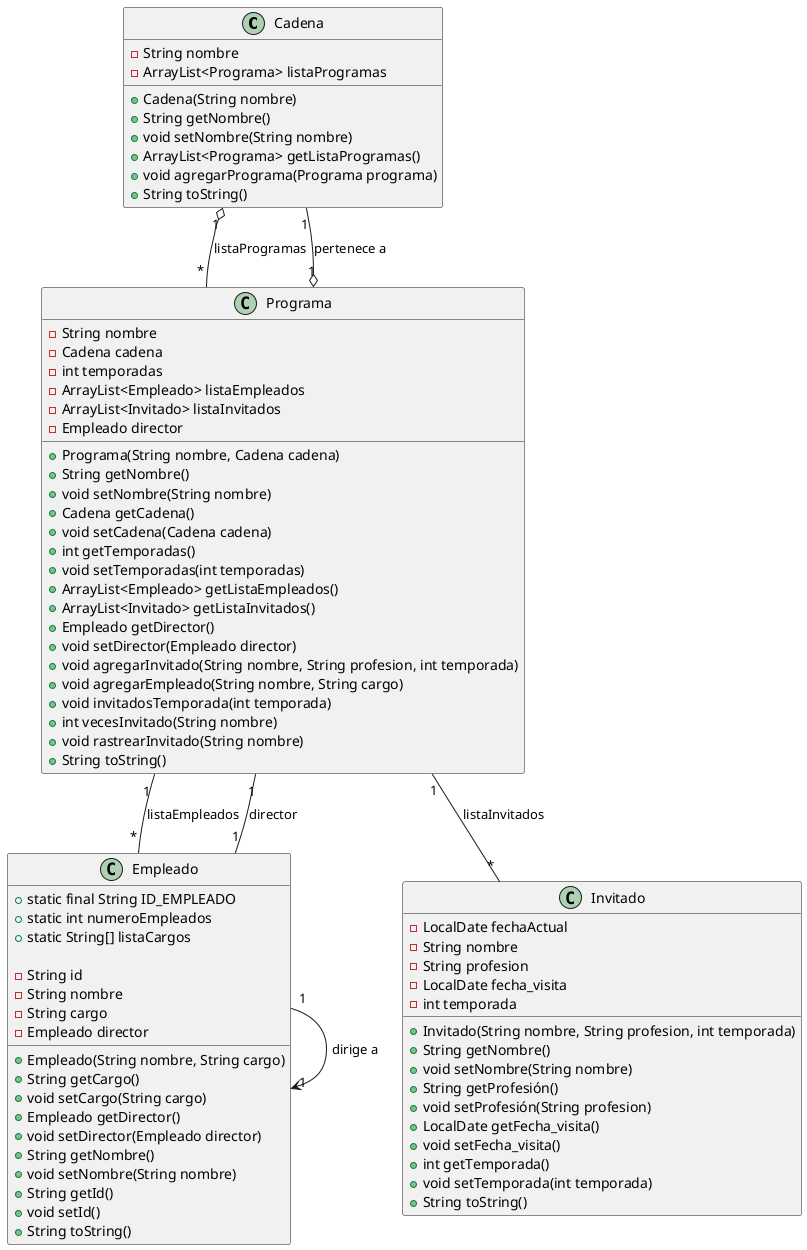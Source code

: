@startuml
class Cadena {
    - String nombre
    - ArrayList<Programa> listaProgramas

    + Cadena(String nombre)
    + String getNombre()
    + void setNombre(String nombre)
    + ArrayList<Programa> getListaProgramas()
    + void agregarPrograma(Programa programa)
    + String toString()
}

class Programa {
    - String nombre
    - Cadena cadena
    - int temporadas
    - ArrayList<Empleado> listaEmpleados
    - ArrayList<Invitado> listaInvitados
    - Empleado director

    + Programa(String nombre, Cadena cadena)
    + String getNombre()
    + void setNombre(String nombre)
    + Cadena getCadena()
    + void setCadena(Cadena cadena)
    + int getTemporadas()
    + void setTemporadas(int temporadas)
    + ArrayList<Empleado> getListaEmpleados()
    + ArrayList<Invitado> getListaInvitados()
    + Empleado getDirector()
    + void setDirector(Empleado director)
    + void agregarInvitado(String nombre, String profesion, int temporada)
    + void agregarEmpleado(String nombre, String cargo)
    + void invitadosTemporada(int temporada)
    + int vecesInvitado(String nombre)
    + void rastrearInvitado(String nombre)
    + String toString()
}

class Empleado {
    + static final String ID_EMPLEADO
    + static int numeroEmpleados
    + static String[] listaCargos

    - String id
    - String nombre
    - String cargo
    - Empleado director

    + Empleado(String nombre, String cargo)
    + String getCargo()
    + void setCargo(String cargo)
    + Empleado getDirector()
    + void setDirector(Empleado director)
    + String getNombre()
    + void setNombre(String nombre)
    + String getId()
    + void setId()
    + String toString()
}

class Invitado {
    - LocalDate fechaActual
    - String nombre
    - String profesion
    - LocalDate fecha_visita
    - int temporada

    + Invitado(String nombre, String profesion, int temporada)
    + String getNombre()
    + void setNombre(String nombre)
    + String getProfesión()
    + void setProfesión(String profesion)
    + LocalDate getFecha_visita()
    + void setFecha_visita()
    + int getTemporada()
    + void setTemporada(int temporada)
    + String toString()
}

' Relaciones corregidas:
Cadena "1" o-- "*" Programa : listaProgramas
Programa "1" o-- "1" Cadena : pertenece a
Programa "1" -- "*" Empleado : listaEmpleados
Programa "1" -- "*" Invitado : listaInvitados
Programa "1" -- "1" Empleado : director
Empleado "1" --> "1" Empleado : dirige a

@enduml
